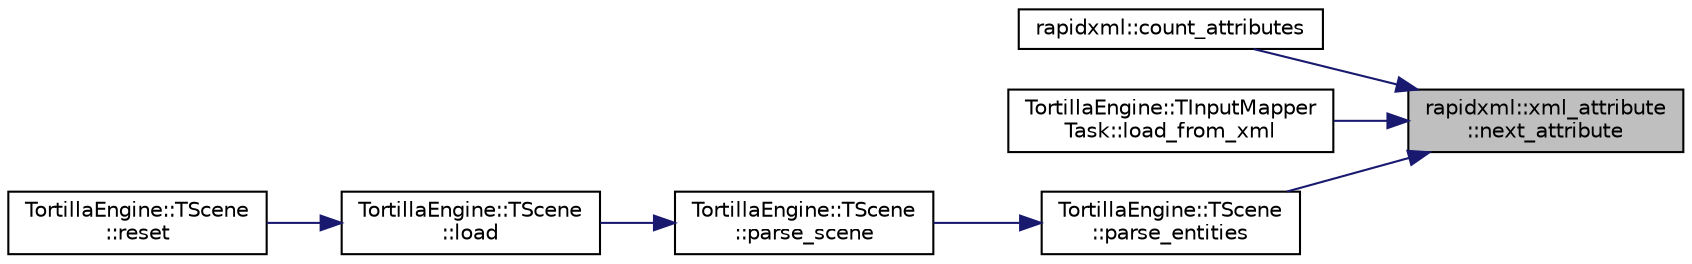 digraph "rapidxml::xml_attribute::next_attribute"
{
 // LATEX_PDF_SIZE
  edge [fontname="Helvetica",fontsize="10",labelfontname="Helvetica",labelfontsize="10"];
  node [fontname="Helvetica",fontsize="10",shape=record];
  rankdir="RL";
  Node1 [label="rapidxml::xml_attribute\l::next_attribute",height=0.2,width=0.4,color="black", fillcolor="grey75", style="filled", fontcolor="black",tooltip=" "];
  Node1 -> Node2 [dir="back",color="midnightblue",fontsize="10",style="solid",fontname="Helvetica"];
  Node2 [label="rapidxml::count_attributes",height=0.2,width=0.4,color="black", fillcolor="white", style="filled",URL="$namespacerapidxml.html#a6255d15e5d8ad12ebcd7c60da51c97e2",tooltip=" "];
  Node1 -> Node3 [dir="back",color="midnightblue",fontsize="10",style="solid",fontname="Helvetica"];
  Node3 [label="TortillaEngine::TInputMapper\lTask::load_from_xml",height=0.2,width=0.4,color="black", fillcolor="white", style="filled",URL="$class_tortilla_engine_1_1_t_input_mapper_task.html#a837da4e6da0b584f2c000b7cfb7ebc1a",tooltip="Loads the map from a xml file."];
  Node1 -> Node4 [dir="back",color="midnightblue",fontsize="10",style="solid",fontname="Helvetica"];
  Node4 [label="TortillaEngine::TScene\l::parse_entities",height=0.2,width=0.4,color="black", fillcolor="white", style="filled",URL="$class_tortilla_engine_1_1_t_scene.html#a48ac4e4af99dea85f8299790c5efa801",tooltip="Parse all the entities data from a xml node."];
  Node4 -> Node5 [dir="back",color="midnightblue",fontsize="10",style="solid",fontname="Helvetica"];
  Node5 [label="TortillaEngine::TScene\l::parse_scene",height=0.2,width=0.4,color="black", fillcolor="white", style="filled",URL="$class_tortilla_engine_1_1_t_scene.html#ad8dc2084c6c4e6b45c1ef57c544a36ea",tooltip="Parse the scene data from a xml node."];
  Node5 -> Node6 [dir="back",color="midnightblue",fontsize="10",style="solid",fontname="Helvetica"];
  Node6 [label="TortillaEngine::TScene\l::load",height=0.2,width=0.4,color="black", fillcolor="white", style="filled",URL="$class_tortilla_engine_1_1_t_scene.html#a8326ca2a9880db65da44d77780491c7c",tooltip="Loads the scene data from an xml file."];
  Node6 -> Node7 [dir="back",color="midnightblue",fontsize="10",style="solid",fontname="Helvetica"];
  Node7 [label="TortillaEngine::TScene\l::reset",height=0.2,width=0.4,color="black", fillcolor="white", style="filled",URL="$class_tortilla_engine_1_1_t_scene.html#ab58f474355ca37d46c7fc8c42a048c5b",tooltip="Stops the execution and reloads the scene before resuming the execution."];
}
